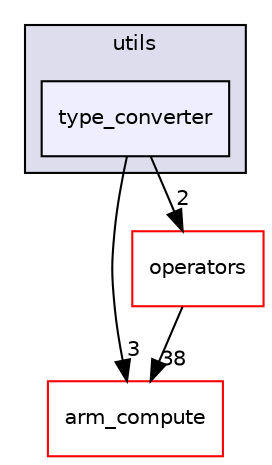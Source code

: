 digraph "src/dynamic_fusion/sketch/gpu/ckw_driver/components/utils/type_converter" {
  compound=true
  node [ fontsize="10", fontname="Helvetica"];
  edge [ labelfontsize="10", labelfontname="Helvetica"];
  subgraph clusterdir_213aed628caee9f2ccbaa58c5778ac89 {
    graph [ bgcolor="#ddddee", pencolor="black", label="utils" fontname="Helvetica", fontsize="10", URL="dir_213aed628caee9f2ccbaa58c5778ac89.xhtml"]
  dir_a7cf7e7fac399ed1f29f311f498a9462 [shape=box, label="type_converter", style="filled", fillcolor="#eeeeff", pencolor="black", URL="dir_a7cf7e7fac399ed1f29f311f498a9462.xhtml"];
  }
  dir_214608ef36d61442cb2b0c1c4e9a7def [shape=box label="arm_compute" fillcolor="white" style="filled" color="red" URL="dir_214608ef36d61442cb2b0c1c4e9a7def.xhtml"];
  dir_6873a2afc4715a8a8ff813bcf2ca82fa [shape=box label="operators" fillcolor="white" style="filled" color="red" URL="dir_6873a2afc4715a8a8ff813bcf2ca82fa.xhtml"];
  dir_6873a2afc4715a8a8ff813bcf2ca82fa->dir_214608ef36d61442cb2b0c1c4e9a7def [headlabel="38", labeldistance=1.5 headhref="dir_000511_000000.xhtml"];
  dir_a7cf7e7fac399ed1f29f311f498a9462->dir_214608ef36d61442cb2b0c1c4e9a7def [headlabel="3", labeldistance=1.5 headhref="dir_000507_000000.xhtml"];
  dir_a7cf7e7fac399ed1f29f311f498a9462->dir_6873a2afc4715a8a8ff813bcf2ca82fa [headlabel="2", labeldistance=1.5 headhref="dir_000507_000511.xhtml"];
}
